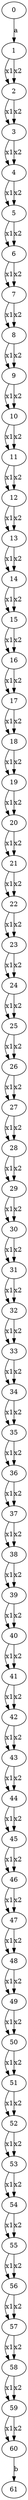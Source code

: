 digraph G {
0;1;2;3;4;5;6;7;8;9;10;11;12;13;14;15;16;17;18;19;20;21;22;23;24;25;26;27;28;29;30;31;32;33;34;35;36;37;38;39;40;41;42;43;44;45;46;47;48;49;50;51;52;53;54;55;56;57;58;59;60;61;
0 -> 1 [label="a"];
1 -> 2 [label="x1"];
1 -> 2 [label="x2"];
2 -> 3 [label="x1"];
2 -> 3 [label="x2"];
3 -> 4 [label="x1"];
3 -> 4 [label="x2"];
4 -> 5 [label="x1"];
4 -> 5 [label="x2"];
5 -> 6 [label="x1"];
5 -> 6 [label="x2"];
6 -> 7 [label="x1"];
6 -> 7 [label="x2"];
7 -> 8 [label="x1"];
7 -> 8 [label="x2"];
8 -> 9 [label="x1"];
8 -> 9 [label="x2"];
9 -> 10 [label="x1"];
9 -> 10 [label="x2"];
10 -> 11 [label="x1"];
10 -> 11 [label="x2"];
11 -> 12 [label="x1"];
11 -> 12 [label="x2"];
12 -> 13 [label="x1"];
12 -> 13 [label="x2"];
13 -> 14 [label="x1"];
13 -> 14 [label="x2"];
14 -> 15 [label="x1"];
14 -> 15 [label="x2"];
15 -> 16 [label="x1"];
15 -> 16 [label="x2"];
16 -> 17 [label="x1"];
16 -> 17 [label="x2"];
17 -> 18 [label="x1"];
17 -> 18 [label="x2"];
18 -> 19 [label="x1"];
18 -> 19 [label="x2"];
19 -> 20 [label="x1"];
19 -> 20 [label="x2"];
20 -> 21 [label="x1"];
20 -> 21 [label="x2"];
21 -> 22 [label="x1"];
21 -> 22 [label="x2"];
22 -> 23 [label="x1"];
22 -> 23 [label="x2"];
23 -> 24 [label="x1"];
23 -> 24 [label="x2"];
24 -> 25 [label="x1"];
24 -> 25 [label="x2"];
25 -> 26 [label="x1"];
25 -> 26 [label="x2"];
26 -> 27 [label="x1"];
26 -> 27 [label="x2"];
27 -> 28 [label="x1"];
27 -> 28 [label="x2"];
28 -> 29 [label="x1"];
28 -> 29 [label="x2"];
29 -> 30 [label="x1"];
29 -> 30 [label="x2"];
30 -> 31 [label="x1"];
30 -> 31 [label="x2"];
31 -> 32 [label="x1"];
31 -> 32 [label="x2"];
32 -> 33 [label="x1"];
32 -> 33 [label="x2"];
33 -> 34 [label="x1"];
33 -> 34 [label="x2"];
34 -> 35 [label="x1"];
34 -> 35 [label="x2"];
35 -> 36 [label="x1"];
35 -> 36 [label="x2"];
36 -> 37 [label="x1"];
36 -> 37 [label="x2"];
37 -> 38 [label="x1"];
37 -> 38 [label="x2"];
38 -> 39 [label="x1"];
38 -> 39 [label="x2"];
39 -> 40 [label="x1"];
39 -> 40 [label="x2"];
40 -> 41 [label="x1"];
40 -> 41 [label="x2"];
41 -> 42 [label="x1"];
41 -> 42 [label="x2"];
42 -> 43 [label="x1"];
42 -> 43 [label="x2"];
43 -> 44 [label="x1"];
43 -> 44 [label="x2"];
44 -> 45 [label="x1"];
44 -> 45 [label="x2"];
45 -> 46 [label="x1"];
45 -> 46 [label="x2"];
46 -> 47 [label="x1"];
46 -> 47 [label="x2"];
47 -> 48 [label="x1"];
47 -> 48 [label="x2"];
48 -> 49 [label="x1"];
48 -> 49 [label="x2"];
49 -> 50 [label="x1"];
49 -> 50 [label="x2"];
50 -> 51 [label="x1"];
50 -> 51 [label="x2"];
51 -> 52 [label="x1"];
51 -> 52 [label="x2"];
52 -> 53 [label="x1"];
52 -> 53 [label="x2"];
53 -> 54 [label="x1"];
53 -> 54 [label="x2"];
54 -> 55 [label="x1"];
54 -> 55 [label="x2"];
55 -> 56 [label="x1"];
55 -> 56 [label="x2"];
56 -> 57 [label="x1"];
56 -> 57 [label="x2"];
57 -> 58 [label="x1"];
57 -> 58 [label="x2"];
58 -> 59 [label="x1"];
58 -> 59 [label="x2"];
59 -> 60 [label="x1"];
59 -> 60 [label="x2"];
60 -> 61 [label="b"];
}